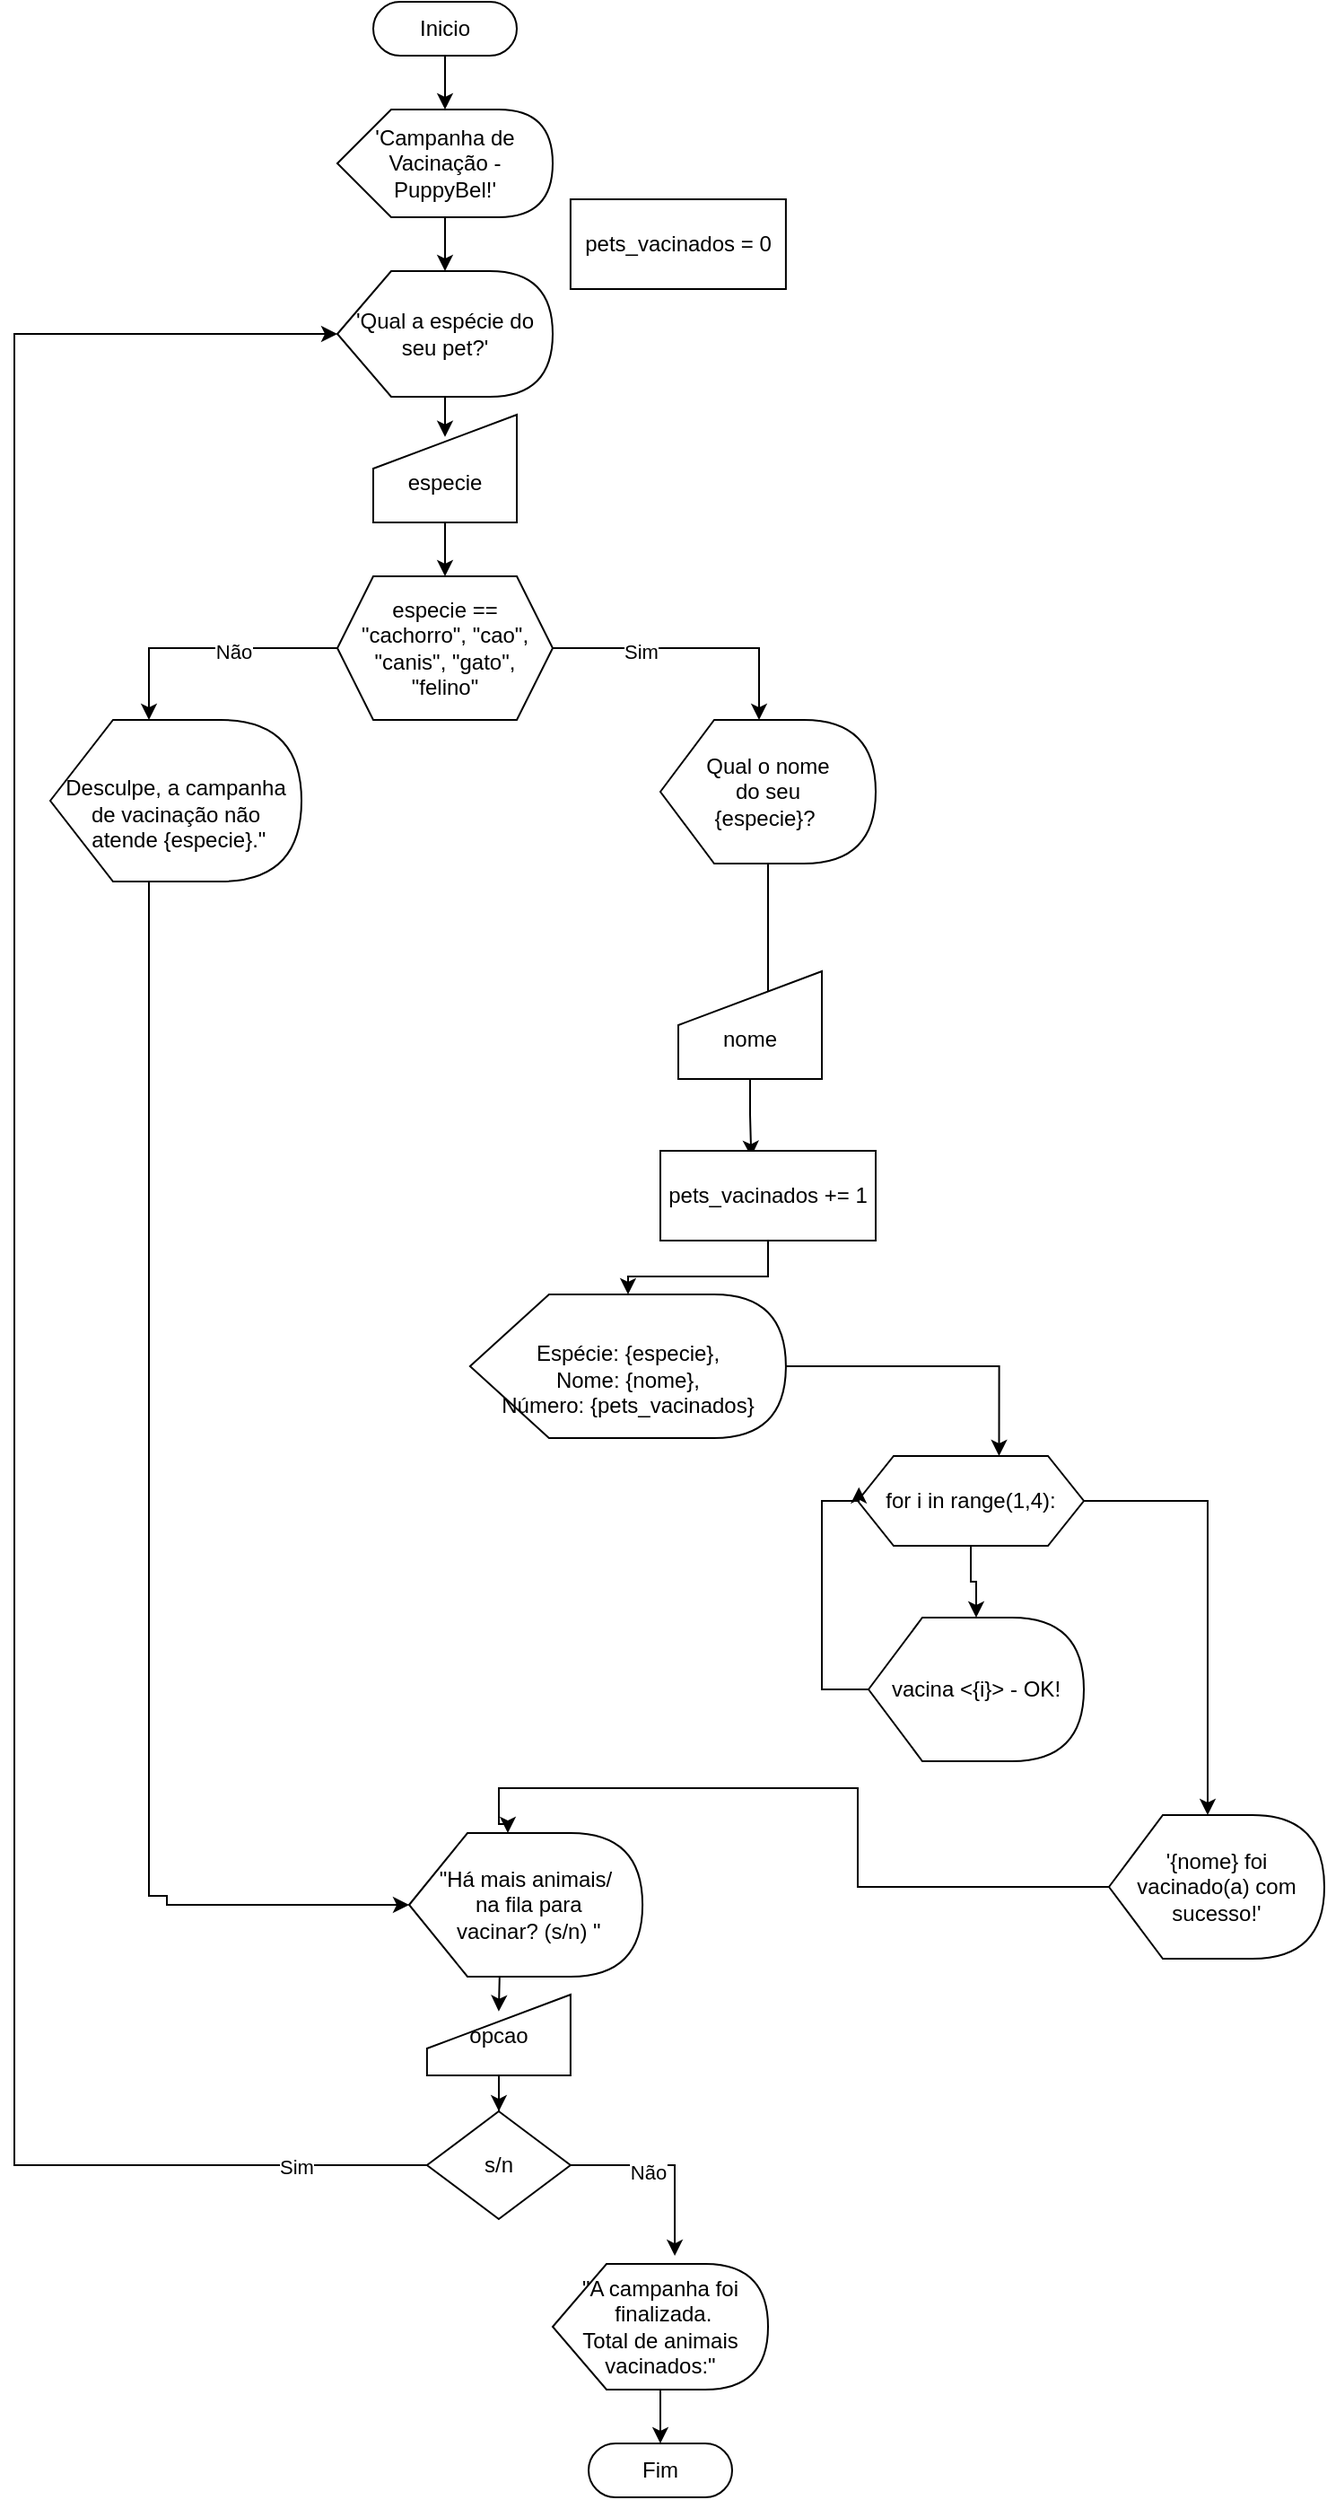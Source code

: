 <mxfile version="21.2.3" type="device">
  <diagram name="Page-1" id="9V7f4j9fhRp4Q6rwtmPc">
    <mxGraphModel dx="1034" dy="438" grid="1" gridSize="10" guides="1" tooltips="1" connect="1" arrows="1" fold="1" page="1" pageScale="1" pageWidth="827" pageHeight="1169" math="0" shadow="0">
      <root>
        <mxCell id="0" />
        <mxCell id="1" parent="0" />
        <mxCell id="h5JEBxSxMUaj8eWoaG7--4" style="edgeStyle=orthogonalEdgeStyle;rounded=0;orthogonalLoop=1;jettySize=auto;html=1;entryX=0;entryY=0;entryDx=60;entryDy=0;entryPerimeter=0;" parent="1" source="h5JEBxSxMUaj8eWoaG7--1" target="h5JEBxSxMUaj8eWoaG7--3" edge="1">
          <mxGeometry relative="1" as="geometry" />
        </mxCell>
        <mxCell id="h5JEBxSxMUaj8eWoaG7--1" value="&lt;font style=&quot;vertical-align: inherit;&quot;&gt;&lt;font style=&quot;vertical-align: inherit;&quot;&gt;Inicio&lt;/font&gt;&lt;/font&gt;" style="html=1;dashed=0;whiteSpace=wrap;shape=mxgraph.dfd.start" parent="1" vertex="1">
          <mxGeometry x="260" y="10" width="80" height="30" as="geometry" />
        </mxCell>
        <mxCell id="h5JEBxSxMUaj8eWoaG7--2" value="&lt;font style=&quot;vertical-align: inherit;&quot;&gt;&lt;font style=&quot;vertical-align: inherit;&quot;&gt;Fim&lt;/font&gt;&lt;/font&gt;" style="html=1;dashed=0;whiteSpace=wrap;shape=mxgraph.dfd.start" parent="1" vertex="1">
          <mxGeometry x="380" y="1370" width="80" height="30" as="geometry" />
        </mxCell>
        <mxCell id="h5JEBxSxMUaj8eWoaG7--7" value="" style="edgeStyle=orthogonalEdgeStyle;rounded=0;orthogonalLoop=1;jettySize=auto;html=1;" parent="1" source="h5JEBxSxMUaj8eWoaG7--3" edge="1">
          <mxGeometry relative="1" as="geometry">
            <mxPoint x="300" y="160" as="targetPoint" />
          </mxGeometry>
        </mxCell>
        <mxCell id="h5JEBxSxMUaj8eWoaG7--3" value="&lt;font style=&quot;vertical-align: inherit;&quot;&gt;&lt;font style=&quot;vertical-align: inherit;&quot;&gt;&lt;font style=&quot;vertical-align: inherit;&quot;&gt;&lt;font style=&quot;vertical-align: inherit;&quot;&gt;&#39;Campanha de Vacinação - PuppyBel!&#39;&lt;/font&gt;&lt;/font&gt;&lt;/font&gt;&lt;/font&gt;" style="shape=display;whiteSpace=wrap;html=1;" parent="1" vertex="1">
          <mxGeometry x="240" y="70" width="120" height="60" as="geometry" />
        </mxCell>
        <mxCell id="h5JEBxSxMUaj8eWoaG7--13" style="edgeStyle=orthogonalEdgeStyle;rounded=0;orthogonalLoop=1;jettySize=auto;html=1;entryX=0.5;entryY=0.206;entryDx=0;entryDy=0;entryPerimeter=0;" parent="1" source="h5JEBxSxMUaj8eWoaG7--8" target="h5JEBxSxMUaj8eWoaG7--12" edge="1">
          <mxGeometry relative="1" as="geometry" />
        </mxCell>
        <mxCell id="h5JEBxSxMUaj8eWoaG7--8" value="&lt;font style=&quot;vertical-align: inherit;&quot;&gt;&lt;font style=&quot;vertical-align: inherit;&quot;&gt;&lt;font style=&quot;vertical-align: inherit;&quot;&gt;&lt;font style=&quot;vertical-align: inherit;&quot;&gt;&lt;font style=&quot;vertical-align: inherit;&quot;&gt;&lt;font style=&quot;vertical-align: inherit;&quot;&gt;&#39;Qual a espécie do seu pet?&#39;&lt;/font&gt;&lt;/font&gt;&lt;/font&gt;&lt;/font&gt;&lt;/font&gt;&lt;/font&gt;" style="shape=display;whiteSpace=wrap;html=1;" parent="1" vertex="1">
          <mxGeometry x="240" y="160" width="120" height="70" as="geometry" />
        </mxCell>
        <mxCell id="h5JEBxSxMUaj8eWoaG7--15" style="edgeStyle=orthogonalEdgeStyle;rounded=0;orthogonalLoop=1;jettySize=auto;html=1;entryX=0;entryY=0;entryDx=55;entryDy=0;entryPerimeter=0;" parent="1" source="h5JEBxSxMUaj8eWoaG7--10" target="h5JEBxSxMUaj8eWoaG7--18" edge="1">
          <mxGeometry relative="1" as="geometry">
            <mxPoint x="490" y="440" as="targetPoint" />
          </mxGeometry>
        </mxCell>
        <mxCell id="h5JEBxSxMUaj8eWoaG7--59" value="Sim" style="edgeLabel;html=1;align=center;verticalAlign=middle;resizable=0;points=[];" parent="h5JEBxSxMUaj8eWoaG7--15" vertex="1" connectable="0">
          <mxGeometry x="-0.374" y="-2" relative="1" as="geometry">
            <mxPoint as="offset" />
          </mxGeometry>
        </mxCell>
        <mxCell id="h5JEBxSxMUaj8eWoaG7--58" style="edgeStyle=orthogonalEdgeStyle;rounded=0;orthogonalLoop=1;jettySize=auto;html=1;entryX=0;entryY=0;entryDx=55;entryDy=0;entryPerimeter=0;" parent="1" source="h5JEBxSxMUaj8eWoaG7--10" target="h5JEBxSxMUaj8eWoaG7--16" edge="1">
          <mxGeometry relative="1" as="geometry" />
        </mxCell>
        <mxCell id="h5JEBxSxMUaj8eWoaG7--60" value="Não" style="edgeLabel;html=1;align=center;verticalAlign=middle;resizable=0;points=[];" parent="h5JEBxSxMUaj8eWoaG7--58" vertex="1" connectable="0">
          <mxGeometry x="-0.2" y="2" relative="1" as="geometry">
            <mxPoint as="offset" />
          </mxGeometry>
        </mxCell>
        <mxCell id="h5JEBxSxMUaj8eWoaG7--10" value="&lt;font style=&quot;vertical-align: inherit;&quot;&gt;&lt;font style=&quot;vertical-align: inherit;&quot;&gt;especie == &quot;cachorro&quot;, &quot;cao&quot;, &quot;canis&quot;, &quot;gato&quot;, &quot;felino&quot;&lt;/font&gt;&lt;/font&gt;" style="shape=hexagon;perimeter=hexagonPerimeter2;whiteSpace=wrap;html=1;fixedSize=1;" parent="1" vertex="1">
          <mxGeometry x="240" y="330" width="120" height="80" as="geometry" />
        </mxCell>
        <mxCell id="h5JEBxSxMUaj8eWoaG7--14" style="edgeStyle=orthogonalEdgeStyle;rounded=0;orthogonalLoop=1;jettySize=auto;html=1;" parent="1" source="h5JEBxSxMUaj8eWoaG7--12" edge="1">
          <mxGeometry relative="1" as="geometry">
            <mxPoint x="300" y="330" as="targetPoint" />
          </mxGeometry>
        </mxCell>
        <mxCell id="h5JEBxSxMUaj8eWoaG7--12" value="&lt;font style=&quot;vertical-align: inherit;&quot;&gt;&lt;font style=&quot;vertical-align: inherit;&quot;&gt;&lt;br&gt;especie&lt;/font&gt;&lt;/font&gt;" style="shape=manualInput;whiteSpace=wrap;html=1;" parent="1" vertex="1">
          <mxGeometry x="260" y="240" width="80" height="60" as="geometry" />
        </mxCell>
        <mxCell id="h5JEBxSxMUaj8eWoaG7--24" style="edgeStyle=orthogonalEdgeStyle;rounded=0;orthogonalLoop=1;jettySize=auto;html=1;exitX=0;exitY=0;exitDx=55;exitDy=80;exitPerimeter=0;entryX=0;entryY=0.5;entryDx=0;entryDy=0;entryPerimeter=0;" parent="1" source="h5JEBxSxMUaj8eWoaG7--16" target="h5JEBxSxMUaj8eWoaG7--23" edge="1">
          <mxGeometry relative="1" as="geometry">
            <mxPoint x="271.99" y="745" as="sourcePoint" />
            <Array as="points">
              <mxPoint x="145" y="1065" />
            </Array>
          </mxGeometry>
        </mxCell>
        <mxCell id="h5JEBxSxMUaj8eWoaG7--16" value="&lt;font style=&quot;vertical-align: inherit;&quot;&gt;&lt;font style=&quot;vertical-align: inherit;&quot;&gt;&lt;font style=&quot;vertical-align: inherit;&quot;&gt;&lt;font style=&quot;vertical-align: inherit;&quot;&gt;&lt;font style=&quot;vertical-align: inherit;&quot;&gt;&lt;font style=&quot;vertical-align: inherit;&quot;&gt;&lt;font style=&quot;vertical-align: inherit;&quot;&gt;&lt;font style=&quot;vertical-align: inherit;&quot;&gt;&lt;br&gt;Desculpe, a campanha de vacinação não&lt;br&gt;&amp;nbsp;atende {especie}.&quot;&lt;/font&gt;&lt;/font&gt;&lt;/font&gt;&lt;/font&gt;&lt;/font&gt;&lt;/font&gt;&lt;/font&gt;&lt;/font&gt;" style="shape=display;whiteSpace=wrap;html=1;" parent="1" vertex="1">
          <mxGeometry x="80" y="410" width="140" height="90" as="geometry" />
        </mxCell>
        <mxCell id="12jyeS9aEl7lowK6N5On-3" style="edgeStyle=orthogonalEdgeStyle;rounded=0;orthogonalLoop=1;jettySize=auto;html=1;entryX=0.75;entryY=0.25;entryDx=0;entryDy=0;entryPerimeter=0;" edge="1" parent="1" source="h5JEBxSxMUaj8eWoaG7--18" target="h5JEBxSxMUaj8eWoaG7--19">
          <mxGeometry relative="1" as="geometry">
            <Array as="points">
              <mxPoint x="480" y="565" />
            </Array>
          </mxGeometry>
        </mxCell>
        <mxCell id="h5JEBxSxMUaj8eWoaG7--18" value="&lt;font style=&quot;vertical-align: inherit;&quot;&gt;&lt;font style=&quot;vertical-align: inherit;&quot;&gt;&lt;font style=&quot;vertical-align: inherit;&quot;&gt;&lt;font style=&quot;vertical-align: inherit;&quot;&gt;&lt;font style=&quot;vertical-align: inherit;&quot;&gt;&lt;font style=&quot;vertical-align: inherit;&quot;&gt;&lt;font style=&quot;vertical-align: inherit;&quot;&gt;&lt;font style=&quot;vertical-align: inherit;&quot;&gt;Qual o nome &lt;br&gt;do seu &lt;br&gt;{especie}?&amp;nbsp;&lt;/font&gt;&lt;/font&gt;&lt;/font&gt;&lt;/font&gt;&lt;/font&gt;&lt;/font&gt;&lt;/font&gt;&lt;/font&gt;" style="shape=display;whiteSpace=wrap;html=1;" parent="1" vertex="1">
          <mxGeometry x="420" y="410" width="120" height="80" as="geometry" />
        </mxCell>
        <mxCell id="12jyeS9aEl7lowK6N5On-4" style="edgeStyle=orthogonalEdgeStyle;rounded=0;orthogonalLoop=1;jettySize=auto;html=1;entryX=0.422;entryY=0.067;entryDx=0;entryDy=0;entryPerimeter=0;" edge="1" parent="1" source="h5JEBxSxMUaj8eWoaG7--19" target="12jyeS9aEl7lowK6N5On-2">
          <mxGeometry relative="1" as="geometry" />
        </mxCell>
        <mxCell id="h5JEBxSxMUaj8eWoaG7--19" value="&lt;font style=&quot;vertical-align: inherit;&quot;&gt;&lt;font style=&quot;vertical-align: inherit;&quot;&gt;&lt;br&gt;nome&lt;/font&gt;&lt;/font&gt;" style="shape=manualInput;whiteSpace=wrap;html=1;" parent="1" vertex="1">
          <mxGeometry x="430" y="550" width="80" height="60" as="geometry" />
        </mxCell>
        <mxCell id="h5JEBxSxMUaj8eWoaG7--26" style="edgeStyle=orthogonalEdgeStyle;rounded=0;orthogonalLoop=1;jettySize=auto;html=1;entryX=0.5;entryY=0.208;entryDx=0;entryDy=0;entryPerimeter=0;" parent="1" target="h5JEBxSxMUaj8eWoaG7--25" edge="1">
          <mxGeometry relative="1" as="geometry">
            <mxPoint x="329.95" y="1085" as="sourcePoint" />
          </mxGeometry>
        </mxCell>
        <mxCell id="h5JEBxSxMUaj8eWoaG7--23" value="&quot;Há mais animais/&lt;br&gt;&amp;nbsp;na fila para&lt;br&gt;&amp;nbsp;vacinar? (s/n) &quot;" style="shape=display;whiteSpace=wrap;html=1;" parent="1" vertex="1">
          <mxGeometry x="280" y="1030" width="130.05" height="80" as="geometry" />
        </mxCell>
        <mxCell id="h5JEBxSxMUaj8eWoaG7--28" value="" style="edgeStyle=orthogonalEdgeStyle;rounded=0;orthogonalLoop=1;jettySize=auto;html=1;" parent="1" source="h5JEBxSxMUaj8eWoaG7--25" target="h5JEBxSxMUaj8eWoaG7--27" edge="1">
          <mxGeometry relative="1" as="geometry" />
        </mxCell>
        <mxCell id="h5JEBxSxMUaj8eWoaG7--25" value="opcao" style="shape=manualInput;whiteSpace=wrap;html=1;" parent="1" vertex="1">
          <mxGeometry x="289.95" y="1120" width="80" height="45" as="geometry" />
        </mxCell>
        <mxCell id="h5JEBxSxMUaj8eWoaG7--38" style="edgeStyle=orthogonalEdgeStyle;rounded=0;orthogonalLoop=1;jettySize=auto;html=1;entryX=0.567;entryY=-0.064;entryDx=0;entryDy=0;entryPerimeter=0;" parent="1" source="h5JEBxSxMUaj8eWoaG7--27" target="h5JEBxSxMUaj8eWoaG7--37" edge="1">
          <mxGeometry relative="1" as="geometry">
            <Array as="points">
              <mxPoint x="428" y="1215" />
            </Array>
          </mxGeometry>
        </mxCell>
        <mxCell id="h5JEBxSxMUaj8eWoaG7--39" value="Não" style="edgeLabel;html=1;align=center;verticalAlign=middle;resizable=0;points=[];" parent="h5JEBxSxMUaj8eWoaG7--38" vertex="1" connectable="0">
          <mxGeometry x="-0.207" y="-3" relative="1" as="geometry">
            <mxPoint y="1" as="offset" />
          </mxGeometry>
        </mxCell>
        <mxCell id="h5JEBxSxMUaj8eWoaG7--71" style="edgeStyle=orthogonalEdgeStyle;rounded=0;orthogonalLoop=1;jettySize=auto;html=1;entryX=0;entryY=0.5;entryDx=0;entryDy=0;entryPerimeter=0;" parent="1" source="h5JEBxSxMUaj8eWoaG7--27" target="h5JEBxSxMUaj8eWoaG7--8" edge="1">
          <mxGeometry relative="1" as="geometry">
            <mxPoint x="70" y="290" as="targetPoint" />
            <Array as="points">
              <mxPoint x="60" y="1215" />
              <mxPoint x="60" y="195" />
            </Array>
          </mxGeometry>
        </mxCell>
        <mxCell id="h5JEBxSxMUaj8eWoaG7--72" value="Sim" style="edgeLabel;html=1;align=center;verticalAlign=middle;resizable=0;points=[];" parent="h5JEBxSxMUaj8eWoaG7--71" vertex="1" connectable="0">
          <mxGeometry x="-0.898" y="1" relative="1" as="geometry">
            <mxPoint as="offset" />
          </mxGeometry>
        </mxCell>
        <mxCell id="h5JEBxSxMUaj8eWoaG7--27" value="s/n" style="rhombus;whiteSpace=wrap;html=1;" parent="1" vertex="1">
          <mxGeometry x="289.95" y="1185" width="80" height="60" as="geometry" />
        </mxCell>
        <mxCell id="12jyeS9aEl7lowK6N5On-7" style="edgeStyle=orthogonalEdgeStyle;rounded=0;orthogonalLoop=1;jettySize=auto;html=1;entryX=0.625;entryY=0;entryDx=0;entryDy=0;" edge="1" parent="1" source="h5JEBxSxMUaj8eWoaG7--31" target="h5JEBxSxMUaj8eWoaG7--45">
          <mxGeometry relative="1" as="geometry" />
        </mxCell>
        <mxCell id="h5JEBxSxMUaj8eWoaG7--31" value="&lt;br&gt;Espécie: {especie},&lt;br&gt;Nome: {nome},&lt;br&gt;Número: {pets_vacinados}" style="shape=display;whiteSpace=wrap;html=1;" parent="1" vertex="1">
          <mxGeometry x="313.95" y="730" width="176" height="80" as="geometry" />
        </mxCell>
        <mxCell id="h5JEBxSxMUaj8eWoaG7--43" style="edgeStyle=orthogonalEdgeStyle;rounded=0;orthogonalLoop=1;jettySize=auto;html=1;entryX=0.5;entryY=0.5;entryDx=0;entryDy=-15;entryPerimeter=0;" parent="1" source="h5JEBxSxMUaj8eWoaG7--37" target="h5JEBxSxMUaj8eWoaG7--2" edge="1">
          <mxGeometry relative="1" as="geometry" />
        </mxCell>
        <mxCell id="h5JEBxSxMUaj8eWoaG7--37" value="&quot;A campanha foi&lt;br&gt;&amp;nbsp;finalizada.&lt;br&gt;Total de animais vacinados:&quot;" style="shape=display;whiteSpace=wrap;html=1;" parent="1" vertex="1">
          <mxGeometry x="360" y="1270" width="120" height="70" as="geometry" />
        </mxCell>
        <mxCell id="12jyeS9aEl7lowK6N5On-19" style="edgeStyle=orthogonalEdgeStyle;rounded=0;orthogonalLoop=1;jettySize=auto;html=1;" edge="1" parent="1" source="h5JEBxSxMUaj8eWoaG7--45" target="12jyeS9aEl7lowK6N5On-6">
          <mxGeometry relative="1" as="geometry" />
        </mxCell>
        <mxCell id="12jyeS9aEl7lowK6N5On-21" style="edgeStyle=orthogonalEdgeStyle;rounded=0;orthogonalLoop=1;jettySize=auto;html=1;entryX=0;entryY=0;entryDx=55;entryDy=0;entryPerimeter=0;" edge="1" parent="1" source="h5JEBxSxMUaj8eWoaG7--45" target="h5JEBxSxMUaj8eWoaG7--63">
          <mxGeometry relative="1" as="geometry" />
        </mxCell>
        <mxCell id="h5JEBxSxMUaj8eWoaG7--45" value="for i in range(1,4):" style="shape=hexagon;perimeter=hexagonPerimeter2;whiteSpace=wrap;html=1;fixedSize=1;" parent="1" vertex="1">
          <mxGeometry x="530" y="820" width="126" height="50" as="geometry" />
        </mxCell>
        <mxCell id="12jyeS9aEl7lowK6N5On-23" style="edgeStyle=orthogonalEdgeStyle;rounded=0;orthogonalLoop=1;jettySize=auto;html=1;entryX=0;entryY=0;entryDx=55;entryDy=0;entryPerimeter=0;" edge="1" parent="1" source="h5JEBxSxMUaj8eWoaG7--63" target="h5JEBxSxMUaj8eWoaG7--23">
          <mxGeometry relative="1" as="geometry">
            <Array as="points">
              <mxPoint x="530" y="1060" />
              <mxPoint x="530" y="1005" />
              <mxPoint x="330" y="1005" />
              <mxPoint x="330" y="1025" />
            </Array>
          </mxGeometry>
        </mxCell>
        <mxCell id="h5JEBxSxMUaj8eWoaG7--63" value="&#39;{nome} foi vacinado(a) com sucesso!&#39;" style="shape=display;whiteSpace=wrap;html=1;" parent="1" vertex="1">
          <mxGeometry x="670" y="1020" width="120" height="80" as="geometry" />
        </mxCell>
        <mxCell id="12jyeS9aEl7lowK6N5On-1" value="pets_vacinados = 0" style="html=1;dashed=0;whiteSpace=wrap;" vertex="1" parent="1">
          <mxGeometry x="369.95" y="120" width="120" height="50" as="geometry" />
        </mxCell>
        <mxCell id="12jyeS9aEl7lowK6N5On-5" style="edgeStyle=orthogonalEdgeStyle;rounded=0;orthogonalLoop=1;jettySize=auto;html=1;" edge="1" parent="1" source="12jyeS9aEl7lowK6N5On-2" target="h5JEBxSxMUaj8eWoaG7--31">
          <mxGeometry relative="1" as="geometry" />
        </mxCell>
        <mxCell id="12jyeS9aEl7lowK6N5On-2" value="pets_vacinados += 1" style="html=1;dashed=0;whiteSpace=wrap;" vertex="1" parent="1">
          <mxGeometry x="420" y="650" width="120" height="50" as="geometry" />
        </mxCell>
        <mxCell id="12jyeS9aEl7lowK6N5On-20" style="edgeStyle=orthogonalEdgeStyle;rounded=0;orthogonalLoop=1;jettySize=auto;html=1;entryX=0.005;entryY=0.347;entryDx=0;entryDy=0;entryPerimeter=0;" edge="1" parent="1" source="12jyeS9aEl7lowK6N5On-6" target="h5JEBxSxMUaj8eWoaG7--45">
          <mxGeometry relative="1" as="geometry">
            <Array as="points">
              <mxPoint x="510" y="950" />
              <mxPoint x="510" y="845" />
              <mxPoint x="531" y="845" />
            </Array>
          </mxGeometry>
        </mxCell>
        <mxCell id="12jyeS9aEl7lowK6N5On-6" value="vacina &amp;lt;{i}&amp;gt; - OK!" style="shape=display;whiteSpace=wrap;html=1;" vertex="1" parent="1">
          <mxGeometry x="536" y="910" width="120" height="80" as="geometry" />
        </mxCell>
      </root>
    </mxGraphModel>
  </diagram>
</mxfile>
